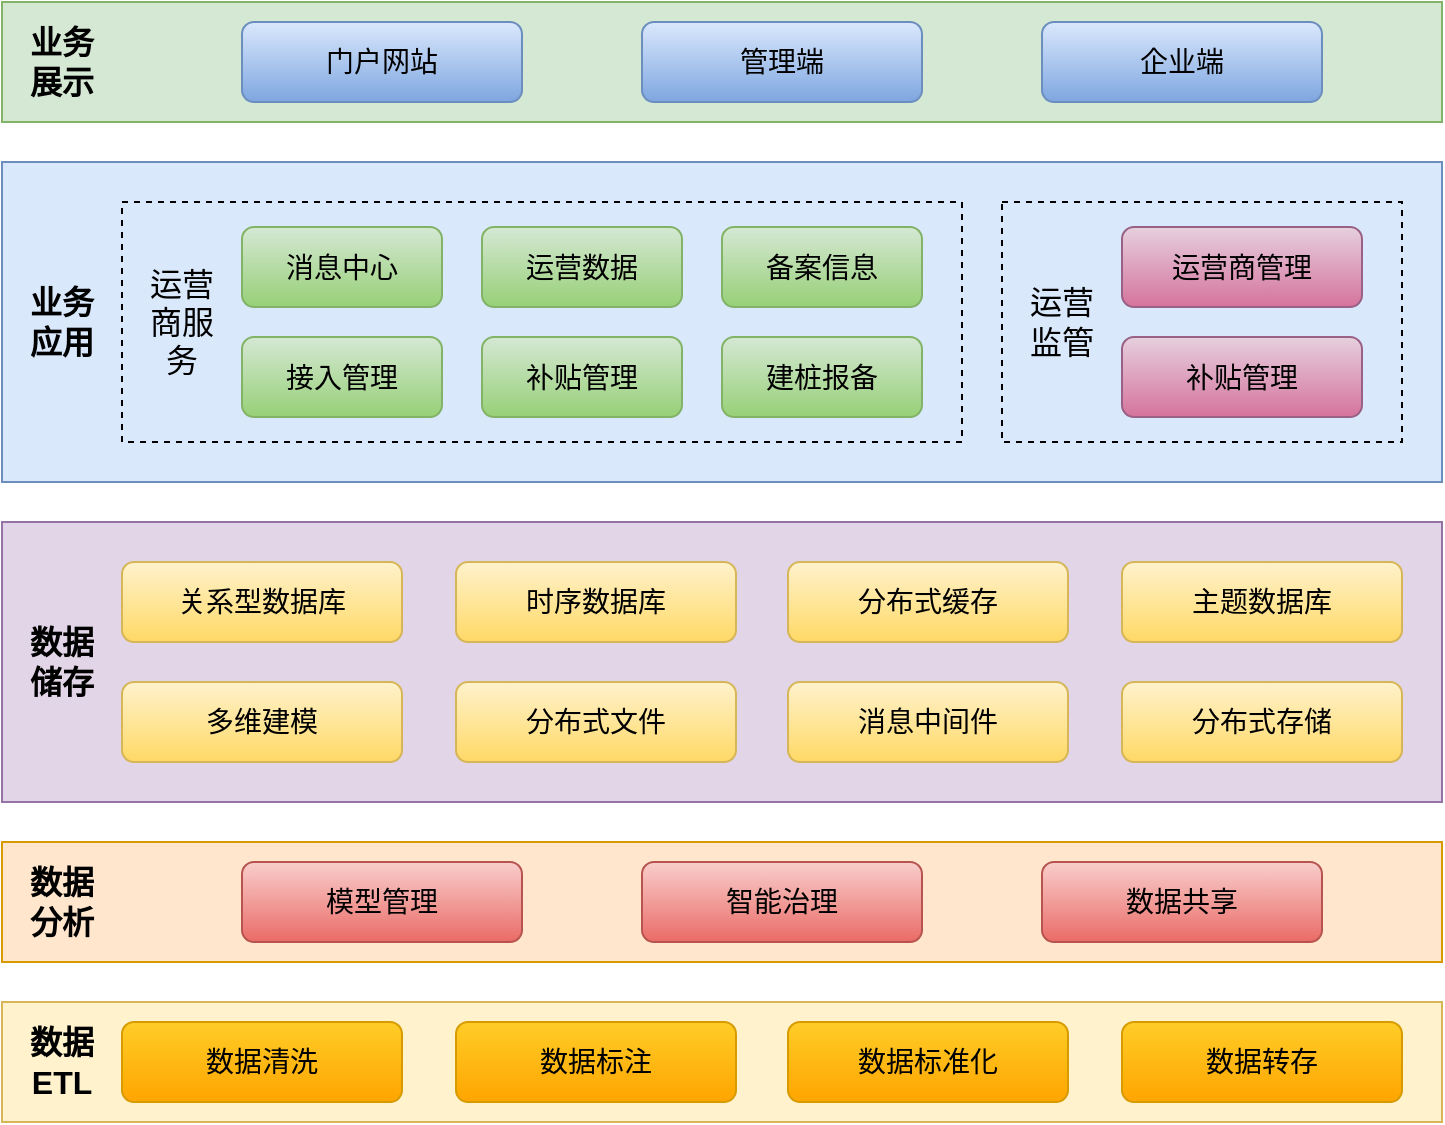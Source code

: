 <mxfile version="22.1.18" type="github">
  <diagram name="第 1 页" id="hYvDhWVxbsfTn-Ez6DlW">
    <mxGraphModel dx="1426" dy="759" grid="1" gridSize="10" guides="1" tooltips="1" connect="1" arrows="1" fold="1" page="1" pageScale="1" pageWidth="827" pageHeight="1169" math="0" shadow="0">
      <root>
        <mxCell id="0" />
        <mxCell id="1" parent="0" />
        <mxCell id="e3TOGBoLspZ7OObCWNy2-5" value="" style="rounded=0;whiteSpace=wrap;html=1;fillColor=#dae8fc;strokeColor=#6c8ebf;" vertex="1" parent="1">
          <mxGeometry x="40" y="120" width="720" height="160" as="geometry" />
        </mxCell>
        <mxCell id="e3TOGBoLspZ7OObCWNy2-1" value="" style="rounded=0;whiteSpace=wrap;html=1;fillColor=#d5e8d4;strokeColor=#82b366;" vertex="1" parent="1">
          <mxGeometry x="40" y="40" width="720" height="60" as="geometry" />
        </mxCell>
        <mxCell id="e3TOGBoLspZ7OObCWNy2-2" value="业务展示" style="text;html=1;strokeColor=none;fillColor=none;align=center;verticalAlign=middle;whiteSpace=wrap;rounded=0;fontSize=16;fontStyle=1;spacingLeft=10;spacingRight=10;" vertex="1" parent="1">
          <mxGeometry x="40" y="40" width="60" height="60" as="geometry" />
        </mxCell>
        <mxCell id="e3TOGBoLspZ7OObCWNy2-3" value="门户网站" style="rounded=1;whiteSpace=wrap;html=1;fontSize=14;fillColor=#dae8fc;strokeColor=#6c8ebf;gradientColor=#7ea6e0;" vertex="1" parent="1">
          <mxGeometry x="160" y="50" width="140" height="40" as="geometry" />
        </mxCell>
        <mxCell id="e3TOGBoLspZ7OObCWNy2-4" value="业务应用" style="text;html=1;strokeColor=none;fillColor=none;align=center;verticalAlign=middle;whiteSpace=wrap;rounded=0;fontSize=16;fontStyle=1;spacingLeft=10;spacingRight=10;" vertex="1" parent="1">
          <mxGeometry x="40" y="170" width="60" height="60" as="geometry" />
        </mxCell>
        <mxCell id="e3TOGBoLspZ7OObCWNy2-6" value="" style="rounded=0;whiteSpace=wrap;html=1;dashed=1;fillColor=none;" vertex="1" parent="1">
          <mxGeometry x="100" y="140" width="420" height="120" as="geometry" />
        </mxCell>
        <mxCell id="e3TOGBoLspZ7OObCWNy2-7" value="" style="rounded=0;whiteSpace=wrap;html=1;dashed=1;fillColor=none;" vertex="1" parent="1">
          <mxGeometry x="540" y="140" width="200" height="120" as="geometry" />
        </mxCell>
        <mxCell id="e3TOGBoLspZ7OObCWNy2-8" value="管理端" style="rounded=1;whiteSpace=wrap;html=1;fontSize=14;fillColor=#dae8fc;strokeColor=#6c8ebf;gradientColor=#7ea6e0;" vertex="1" parent="1">
          <mxGeometry x="360" y="50" width="140" height="40" as="geometry" />
        </mxCell>
        <mxCell id="e3TOGBoLspZ7OObCWNy2-9" value="企业端" style="rounded=1;whiteSpace=wrap;html=1;fontSize=14;fillColor=#dae8fc;strokeColor=#6c8ebf;gradientColor=#7ea6e0;" vertex="1" parent="1">
          <mxGeometry x="560" y="50" width="140" height="40" as="geometry" />
        </mxCell>
        <mxCell id="e3TOGBoLspZ7OObCWNy2-11" value="消息中心" style="rounded=1;whiteSpace=wrap;html=1;fontSize=14;fillColor=#d5e8d4;strokeColor=#82b366;gradientColor=#97d077;" vertex="1" parent="1">
          <mxGeometry x="160" y="152.5" width="100" height="40" as="geometry" />
        </mxCell>
        <mxCell id="e3TOGBoLspZ7OObCWNy2-12" value="运营数据" style="rounded=1;whiteSpace=wrap;html=1;fontSize=14;fillColor=#d5e8d4;strokeColor=#82b366;gradientColor=#97d077;" vertex="1" parent="1">
          <mxGeometry x="280" y="152.5" width="100" height="40" as="geometry" />
        </mxCell>
        <mxCell id="e3TOGBoLspZ7OObCWNy2-13" value="备案信息" style="rounded=1;whiteSpace=wrap;html=1;fontSize=14;fillColor=#d5e8d4;strokeColor=#82b366;gradientColor=#97d077;" vertex="1" parent="1">
          <mxGeometry x="400" y="152.5" width="100" height="40" as="geometry" />
        </mxCell>
        <mxCell id="e3TOGBoLspZ7OObCWNy2-14" value="建桩报备" style="rounded=1;whiteSpace=wrap;html=1;fontSize=14;fillColor=#d5e8d4;strokeColor=#82b366;gradientColor=#97d077;" vertex="1" parent="1">
          <mxGeometry x="400" y="207.5" width="100" height="40" as="geometry" />
        </mxCell>
        <mxCell id="e3TOGBoLspZ7OObCWNy2-15" value="补贴管理" style="rounded=1;whiteSpace=wrap;html=1;fontSize=14;fillColor=#d5e8d4;strokeColor=#82b366;gradientColor=#97d077;" vertex="1" parent="1">
          <mxGeometry x="280" y="207.5" width="100" height="40" as="geometry" />
        </mxCell>
        <mxCell id="e3TOGBoLspZ7OObCWNy2-16" value="接入管理" style="rounded=1;whiteSpace=wrap;html=1;fontSize=14;fillColor=#d5e8d4;strokeColor=#82b366;gradientColor=#97d077;" vertex="1" parent="1">
          <mxGeometry x="160" y="207.5" width="100" height="40" as="geometry" />
        </mxCell>
        <mxCell id="e3TOGBoLspZ7OObCWNy2-17" value="运营商管理" style="rounded=1;whiteSpace=wrap;html=1;fontSize=14;fillColor=#e6d0de;strokeColor=#996185;gradientColor=#d5739d;" vertex="1" parent="1">
          <mxGeometry x="600" y="152.5" width="120" height="40" as="geometry" />
        </mxCell>
        <mxCell id="e3TOGBoLspZ7OObCWNy2-18" value="补贴管理" style="rounded=1;whiteSpace=wrap;html=1;fontSize=14;fillColor=#e6d0de;strokeColor=#996185;gradientColor=#d5739d;" vertex="1" parent="1">
          <mxGeometry x="600" y="207.5" width="120" height="40" as="geometry" />
        </mxCell>
        <mxCell id="e3TOGBoLspZ7OObCWNy2-19" value="运营商服务" style="text;html=1;strokeColor=none;fillColor=none;align=center;verticalAlign=middle;whiteSpace=wrap;rounded=0;fontSize=16;fontStyle=0;spacingLeft=10;spacingRight=10;" vertex="1" parent="1">
          <mxGeometry x="100" y="170" width="60" height="60" as="geometry" />
        </mxCell>
        <mxCell id="e3TOGBoLspZ7OObCWNy2-20" value="运营监管" style="text;html=1;strokeColor=none;fillColor=none;align=center;verticalAlign=middle;whiteSpace=wrap;rounded=0;fontSize=16;fontStyle=0;spacingLeft=10;spacingRight=10;" vertex="1" parent="1">
          <mxGeometry x="540" y="170" width="60" height="60" as="geometry" />
        </mxCell>
        <mxCell id="e3TOGBoLspZ7OObCWNy2-21" value="" style="rounded=0;whiteSpace=wrap;html=1;fillColor=#e1d5e7;strokeColor=#9673a6;" vertex="1" parent="1">
          <mxGeometry x="40" y="300" width="720" height="140" as="geometry" />
        </mxCell>
        <mxCell id="e3TOGBoLspZ7OObCWNy2-22" value="数据储存" style="text;html=1;strokeColor=none;fillColor=none;align=center;verticalAlign=middle;whiteSpace=wrap;rounded=0;fontSize=16;fontStyle=1;spacingLeft=10;spacingRight=10;" vertex="1" parent="1">
          <mxGeometry x="40" y="340" width="60" height="60" as="geometry" />
        </mxCell>
        <mxCell id="e3TOGBoLspZ7OObCWNy2-23" value="关系型数据库" style="rounded=1;whiteSpace=wrap;html=1;fontSize=14;fillColor=#fff2cc;strokeColor=#d6b656;gradientColor=#ffd966;" vertex="1" parent="1">
          <mxGeometry x="100" y="320" width="140" height="40" as="geometry" />
        </mxCell>
        <mxCell id="e3TOGBoLspZ7OObCWNy2-24" value="时序数据库" style="rounded=1;whiteSpace=wrap;html=1;fontSize=14;fillColor=#fff2cc;strokeColor=#d6b656;gradientColor=#ffd966;" vertex="1" parent="1">
          <mxGeometry x="267" y="320" width="140" height="40" as="geometry" />
        </mxCell>
        <mxCell id="e3TOGBoLspZ7OObCWNy2-25" value="分布式缓存" style="rounded=1;whiteSpace=wrap;html=1;fontSize=14;fillColor=#fff2cc;strokeColor=#d6b656;gradientColor=#ffd966;" vertex="1" parent="1">
          <mxGeometry x="433" y="320" width="140" height="40" as="geometry" />
        </mxCell>
        <mxCell id="e3TOGBoLspZ7OObCWNy2-26" value="主题数据库" style="rounded=1;whiteSpace=wrap;html=1;fontSize=14;fillColor=#fff2cc;strokeColor=#d6b656;gradientColor=#ffd966;" vertex="1" parent="1">
          <mxGeometry x="600" y="320" width="140" height="40" as="geometry" />
        </mxCell>
        <mxCell id="e3TOGBoLspZ7OObCWNy2-27" value="多维建模" style="rounded=1;whiteSpace=wrap;html=1;fontSize=14;fillColor=#fff2cc;strokeColor=#d6b656;gradientColor=#ffd966;" vertex="1" parent="1">
          <mxGeometry x="100" y="380" width="140" height="40" as="geometry" />
        </mxCell>
        <mxCell id="e3TOGBoLspZ7OObCWNy2-28" value="分布式文件" style="rounded=1;whiteSpace=wrap;html=1;fontSize=14;fillColor=#fff2cc;strokeColor=#d6b656;gradientColor=#ffd966;" vertex="1" parent="1">
          <mxGeometry x="267" y="380" width="140" height="40" as="geometry" />
        </mxCell>
        <mxCell id="e3TOGBoLspZ7OObCWNy2-29" value="消息中间件" style="rounded=1;whiteSpace=wrap;html=1;fontSize=14;fillColor=#fff2cc;strokeColor=#d6b656;gradientColor=#ffd966;" vertex="1" parent="1">
          <mxGeometry x="433" y="380" width="140" height="40" as="geometry" />
        </mxCell>
        <mxCell id="e3TOGBoLspZ7OObCWNy2-30" value="分布式存储" style="rounded=1;whiteSpace=wrap;html=1;fontSize=14;fillColor=#fff2cc;strokeColor=#d6b656;gradientColor=#ffd966;" vertex="1" parent="1">
          <mxGeometry x="600" y="380" width="140" height="40" as="geometry" />
        </mxCell>
        <mxCell id="e3TOGBoLspZ7OObCWNy2-31" value="" style="rounded=0;whiteSpace=wrap;html=1;fillColor=#ffe6cc;strokeColor=#d79b00;" vertex="1" parent="1">
          <mxGeometry x="40" y="460" width="720" height="60" as="geometry" />
        </mxCell>
        <mxCell id="e3TOGBoLspZ7OObCWNy2-32" value="数据分析" style="text;html=1;strokeColor=none;fillColor=none;align=center;verticalAlign=middle;whiteSpace=wrap;rounded=0;fontSize=16;fontStyle=1;spacingLeft=10;spacingRight=10;" vertex="1" parent="1">
          <mxGeometry x="40" y="460" width="60" height="60" as="geometry" />
        </mxCell>
        <mxCell id="e3TOGBoLspZ7OObCWNy2-33" value="模型管理" style="rounded=1;whiteSpace=wrap;html=1;fontSize=14;fillColor=#f8cecc;strokeColor=#b85450;gradientColor=#ea6b66;" vertex="1" parent="1">
          <mxGeometry x="160" y="470" width="140" height="40" as="geometry" />
        </mxCell>
        <mxCell id="e3TOGBoLspZ7OObCWNy2-34" value="智能治理" style="rounded=1;whiteSpace=wrap;html=1;fontSize=14;fillColor=#f8cecc;strokeColor=#b85450;gradientColor=#ea6b66;" vertex="1" parent="1">
          <mxGeometry x="360" y="470" width="140" height="40" as="geometry" />
        </mxCell>
        <mxCell id="e3TOGBoLspZ7OObCWNy2-35" value="数据共享" style="rounded=1;whiteSpace=wrap;html=1;fontSize=14;fillColor=#f8cecc;strokeColor=#b85450;gradientColor=#ea6b66;" vertex="1" parent="1">
          <mxGeometry x="560" y="470" width="140" height="40" as="geometry" />
        </mxCell>
        <mxCell id="e3TOGBoLspZ7OObCWNy2-36" value="" style="rounded=0;whiteSpace=wrap;html=1;fillColor=#fff2cc;strokeColor=#d6b656;" vertex="1" parent="1">
          <mxGeometry x="40" y="540" width="720" height="60" as="geometry" />
        </mxCell>
        <mxCell id="e3TOGBoLspZ7OObCWNy2-37" value="数据ETL" style="text;html=1;strokeColor=none;fillColor=none;align=center;verticalAlign=middle;whiteSpace=wrap;rounded=0;fontSize=16;fontStyle=1;spacingLeft=10;spacingRight=10;" vertex="1" parent="1">
          <mxGeometry x="40" y="540" width="60" height="60" as="geometry" />
        </mxCell>
        <mxCell id="e3TOGBoLspZ7OObCWNy2-41" value="数据清洗" style="rounded=1;whiteSpace=wrap;html=1;fontSize=14;fillColor=#ffcd28;strokeColor=#d79b00;gradientColor=#ffa500;" vertex="1" parent="1">
          <mxGeometry x="100" y="550" width="140" height="40" as="geometry" />
        </mxCell>
        <mxCell id="e3TOGBoLspZ7OObCWNy2-42" value="数据标注" style="rounded=1;whiteSpace=wrap;html=1;fontSize=14;fillColor=#ffcd28;strokeColor=#d79b00;gradientColor=#ffa500;" vertex="1" parent="1">
          <mxGeometry x="267" y="550" width="140" height="40" as="geometry" />
        </mxCell>
        <mxCell id="e3TOGBoLspZ7OObCWNy2-43" value="数据标准化" style="rounded=1;whiteSpace=wrap;html=1;fontSize=14;fillColor=#ffcd28;strokeColor=#d79b00;gradientColor=#ffa500;" vertex="1" parent="1">
          <mxGeometry x="433" y="550" width="140" height="40" as="geometry" />
        </mxCell>
        <mxCell id="e3TOGBoLspZ7OObCWNy2-44" value="数据转存" style="rounded=1;whiteSpace=wrap;html=1;fontSize=14;fillColor=#ffcd28;strokeColor=#d79b00;gradientColor=#ffa500;" vertex="1" parent="1">
          <mxGeometry x="600" y="550" width="140" height="40" as="geometry" />
        </mxCell>
      </root>
    </mxGraphModel>
  </diagram>
</mxfile>
